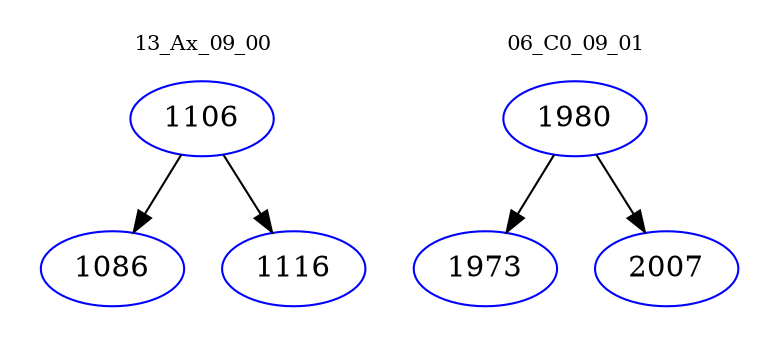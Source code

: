 digraph{
subgraph cluster_0 {
color = white
label = "13_Ax_09_00";
fontsize=10;
T0_1106 [label="1106", color="blue"]
T0_1106 -> T0_1086 [color="black"]
T0_1086 [label="1086", color="blue"]
T0_1106 -> T0_1116 [color="black"]
T0_1116 [label="1116", color="blue"]
}
subgraph cluster_1 {
color = white
label = "06_C0_09_01";
fontsize=10;
T1_1980 [label="1980", color="blue"]
T1_1980 -> T1_1973 [color="black"]
T1_1973 [label="1973", color="blue"]
T1_1980 -> T1_2007 [color="black"]
T1_2007 [label="2007", color="blue"]
}
}
